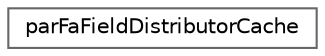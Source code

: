 digraph "Graphical Class Hierarchy"
{
 // LATEX_PDF_SIZE
  bgcolor="transparent";
  edge [fontname=Helvetica,fontsize=10,labelfontname=Helvetica,labelfontsize=10];
  node [fontname=Helvetica,fontsize=10,shape=box,height=0.2,width=0.4];
  rankdir="LR";
  Node0 [id="Node000000",label="parFaFieldDistributorCache",height=0.2,width=0.4,color="grey40", fillcolor="white", style="filled",URL="$classFoam_1_1parFaFieldDistributorCache.html",tooltip="Simple container to manage read/write, redistribute finiteArea fields."];
}
